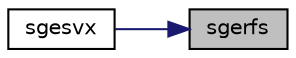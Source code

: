 digraph "sgerfs"
{
 // LATEX_PDF_SIZE
  edge [fontname="Helvetica",fontsize="10",labelfontname="Helvetica",labelfontsize="10"];
  node [fontname="Helvetica",fontsize="10",shape=record];
  rankdir="RL";
  Node1 [label="sgerfs",height=0.2,width=0.4,color="black", fillcolor="grey75", style="filled", fontcolor="black",tooltip="SGERFS"];
  Node1 -> Node2 [dir="back",color="midnightblue",fontsize="10",style="solid",fontname="Helvetica"];
  Node2 [label="sgesvx",height=0.2,width=0.4,color="black", fillcolor="white", style="filled",URL="$sgesvx_8f.html#a1f66bf6cce2f8038b120eb11bd30cdc9",tooltip="SGESVX computes the solution to system of linear equations A * X = B for GE matrices"];
}
